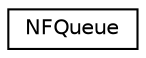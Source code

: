 digraph "Graphical Class Hierarchy"
{
  edge [fontname="Helvetica",fontsize="10",labelfontname="Helvetica",labelfontsize="10"];
  node [fontname="Helvetica",fontsize="10",shape=record];
  rankdir="LR";
  Node1 [label="NFQueue",height=0.2,width=0.4,color="black", fillcolor="white", style="filled",URL="$class_n_f_queue.html"];
}
